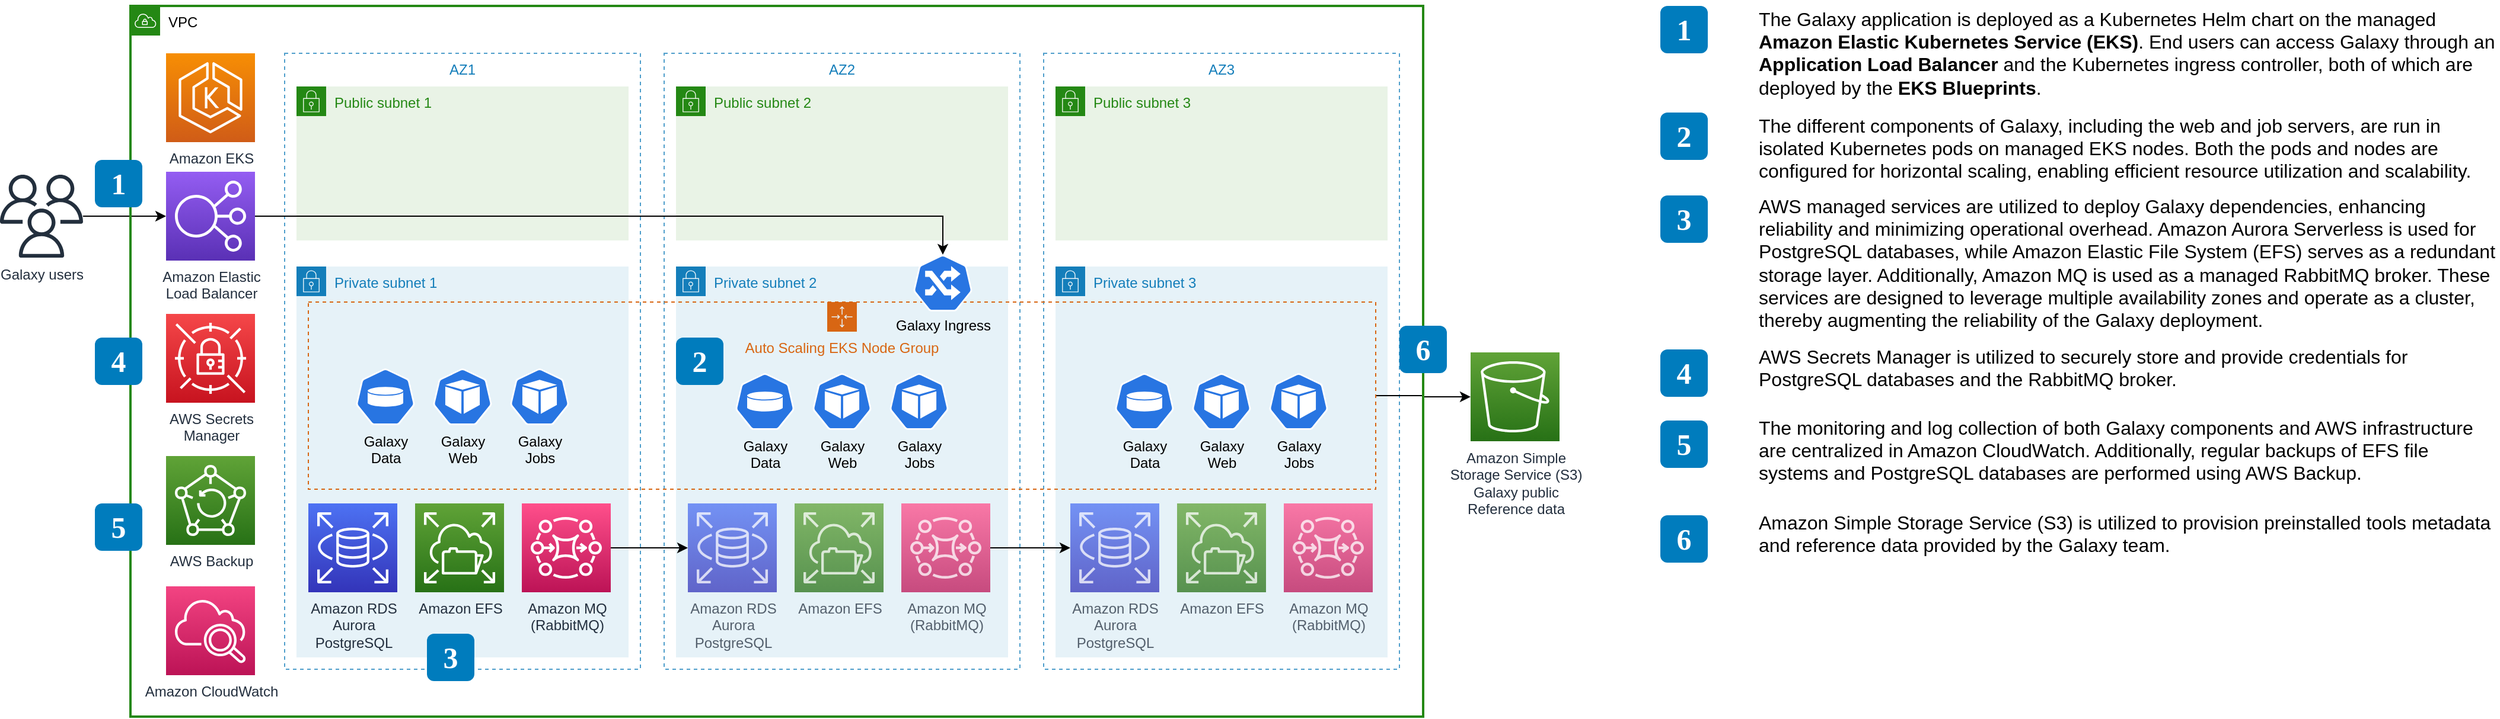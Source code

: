<mxfile version="21.2.8" type="device">
  <diagram id="w0DZg5gjDVX2U03j281X" name="Page-1">
    <mxGraphModel dx="2909" dy="1044" grid="1" gridSize="10" guides="1" tooltips="1" connect="1" arrows="1" fold="1" page="1" pageScale="1" pageWidth="1169" pageHeight="827" math="0" shadow="0">
      <root>
        <mxCell id="0" />
        <mxCell id="1" parent="0" />
        <mxCell id="V7J-wsQXkFmpivZZeLGF-42" value="AZ1" style="fillColor=none;strokeColor=#147EBA;dashed=1;verticalAlign=top;fontStyle=0;fontColor=#147EBA;opacity=75;" parent="1" vertex="1">
          <mxGeometry x="200" y="80" width="300" height="520" as="geometry" />
        </mxCell>
        <mxCell id="V7J-wsQXkFmpivZZeLGF-43" value="AZ2" style="fillColor=none;strokeColor=#147EBA;dashed=1;verticalAlign=top;fontStyle=0;fontColor=#147EBA;opacity=75;" parent="1" vertex="1">
          <mxGeometry x="520" y="80" width="300" height="520" as="geometry" />
        </mxCell>
        <mxCell id="V7J-wsQXkFmpivZZeLGF-44" value="AZ3" style="fillColor=none;strokeColor=#147EBA;dashed=1;verticalAlign=top;fontStyle=0;fontColor=#147EBA;opacity=75;" parent="1" vertex="1">
          <mxGeometry x="840" y="80" width="300" height="520" as="geometry" />
        </mxCell>
        <mxCell id="V7J-wsQXkFmpivZZeLGF-3" value="Public subnet 1" style="points=[[0,0],[0.25,0],[0.5,0],[0.75,0],[1,0],[1,0.25],[1,0.5],[1,0.75],[1,1],[0.75,1],[0.5,1],[0.25,1],[0,1],[0,0.75],[0,0.5],[0,0.25]];outlineConnect=0;gradientColor=none;html=1;whiteSpace=wrap;fontSize=12;fontStyle=0;container=1;pointerEvents=0;collapsible=0;recursiveResize=0;shape=mxgraph.aws4.group;grIcon=mxgraph.aws4.group_security_group;grStroke=0;strokeColor=#248814;fillColor=#E9F3E6;verticalAlign=top;align=left;spacingLeft=30;fontColor=#248814;dashed=0;" parent="1" vertex="1">
          <mxGeometry x="210" y="108" width="280" height="130" as="geometry" />
        </mxCell>
        <mxCell id="V7J-wsQXkFmpivZZeLGF-5" value="Public subnet 2" style="points=[[0,0],[0.25,0],[0.5,0],[0.75,0],[1,0],[1,0.25],[1,0.5],[1,0.75],[1,1],[0.75,1],[0.5,1],[0.25,1],[0,1],[0,0.75],[0,0.5],[0,0.25]];outlineConnect=0;gradientColor=none;html=1;whiteSpace=wrap;fontSize=12;fontStyle=0;container=1;pointerEvents=0;collapsible=0;recursiveResize=0;shape=mxgraph.aws4.group;grIcon=mxgraph.aws4.group_security_group;grStroke=0;strokeColor=#248814;fillColor=#E9F3E6;verticalAlign=top;align=left;spacingLeft=30;fontColor=#248814;dashed=0;" parent="1" vertex="1">
          <mxGeometry x="530" y="108" width="280" height="130" as="geometry" />
        </mxCell>
        <mxCell id="V7J-wsQXkFmpivZZeLGF-6" value="Private subnet 1" style="points=[[0,0],[0.25,0],[0.5,0],[0.75,0],[1,0],[1,0.25],[1,0.5],[1,0.75],[1,1],[0.75,1],[0.5,1],[0.25,1],[0,1],[0,0.75],[0,0.5],[0,0.25]];outlineConnect=0;gradientColor=none;html=1;whiteSpace=wrap;fontSize=12;fontStyle=0;container=1;pointerEvents=0;collapsible=0;recursiveResize=0;shape=mxgraph.aws4.group;grIcon=mxgraph.aws4.group_security_group;grStroke=0;strokeColor=#147EBA;fillColor=#E6F2F8;verticalAlign=top;align=left;spacingLeft=30;fontColor=#147EBA;dashed=0;" parent="1" vertex="1">
          <mxGeometry x="210" y="260" width="280" height="330" as="geometry" />
        </mxCell>
        <mxCell id="V7J-wsQXkFmpivZZeLGF-9" value="Amazon RDS &lt;br&gt;Aurora &lt;br&gt;PostgreSQL" style="sketch=0;points=[[0,0,0],[0.25,0,0],[0.5,0,0],[0.75,0,0],[1,0,0],[0,1,0],[0.25,1,0],[0.5,1,0],[0.75,1,0],[1,1,0],[0,0.25,0],[0,0.5,0],[0,0.75,0],[1,0.25,0],[1,0.5,0],[1,0.75,0]];outlineConnect=0;fontColor=#232F3E;gradientColor=#4D72F3;gradientDirection=north;fillColor=#3334B9;strokeColor=#ffffff;dashed=0;verticalLabelPosition=bottom;verticalAlign=top;align=center;html=1;fontSize=12;fontStyle=0;aspect=fixed;shape=mxgraph.aws4.resourceIcon;resIcon=mxgraph.aws4.rds;" parent="V7J-wsQXkFmpivZZeLGF-6" vertex="1">
          <mxGeometry x="10" y="200" width="75" height="75" as="geometry" />
        </mxCell>
        <mxCell id="V7J-wsQXkFmpivZZeLGF-11" value="Amazon EFS" style="sketch=0;points=[[0,0,0],[0.25,0,0],[0.5,0,0],[0.75,0,0],[1,0,0],[0,1,0],[0.25,1,0],[0.5,1,0],[0.75,1,0],[1,1,0],[0,0.25,0],[0,0.5,0],[0,0.75,0],[1,0.25,0],[1,0.5,0],[1,0.75,0]];outlineConnect=0;fontColor=#232F3E;gradientColor=#60A337;gradientDirection=north;fillColor=#277116;strokeColor=#ffffff;dashed=0;verticalLabelPosition=bottom;verticalAlign=top;align=center;html=1;fontSize=12;fontStyle=0;aspect=fixed;shape=mxgraph.aws4.resourceIcon;resIcon=mxgraph.aws4.elastic_file_system;" parent="V7J-wsQXkFmpivZZeLGF-6" vertex="1">
          <mxGeometry x="100" y="200" width="75" height="75" as="geometry" />
        </mxCell>
        <mxCell id="V7J-wsQXkFmpivZZeLGF-10" value="Amazon MQ &lt;br&gt;(RabbitMQ)" style="sketch=0;points=[[0,0,0],[0.25,0,0],[0.5,0,0],[0.75,0,0],[1,0,0],[0,1,0],[0.25,1,0],[0.5,1,0],[0.75,1,0],[1,1,0],[0,0.25,0],[0,0.5,0],[0,0.75,0],[1,0.25,0],[1,0.5,0],[1,0.75,0]];outlineConnect=0;fontColor=#232F3E;gradientColor=#FF4F8B;gradientDirection=north;fillColor=#BC1356;strokeColor=#ffffff;dashed=0;verticalLabelPosition=bottom;verticalAlign=top;align=center;html=1;fontSize=12;fontStyle=0;aspect=fixed;shape=mxgraph.aws4.resourceIcon;resIcon=mxgraph.aws4.mq;" parent="V7J-wsQXkFmpivZZeLGF-6" vertex="1">
          <mxGeometry x="190" y="200" width="75" height="75" as="geometry" />
        </mxCell>
        <mxCell id="V7J-wsQXkFmpivZZeLGF-16" value="Galaxy&lt;br&gt;Web" style="sketch=0;html=1;dashed=0;whitespace=wrap;fillColor=#2875E2;strokeColor=#ffffff;points=[[0.005,0.63,0],[0.1,0.2,0],[0.9,0.2,0],[0.5,0,0],[0.995,0.63,0],[0.72,0.99,0],[0.5,1,0],[0.28,0.99,0]];shape=mxgraph.kubernetes.icon;prIcon=pod;verticalAlign=top;labelPosition=center;verticalLabelPosition=bottom;align=center;" parent="V7J-wsQXkFmpivZZeLGF-6" vertex="1">
          <mxGeometry x="115" y="86" width="50" height="48" as="geometry" />
        </mxCell>
        <mxCell id="V7J-wsQXkFmpivZZeLGF-18" value="Galaxy&lt;br&gt;Data" style="sketch=0;html=1;dashed=0;whitespace=wrap;fillColor=#2875E2;strokeColor=#ffffff;points=[[0.005,0.63,0],[0.1,0.2,0],[0.9,0.2,0],[0.5,0,0],[0.995,0.63,0],[0.72,0.99,0],[0.5,1,0],[0.28,0.99,0]];shape=mxgraph.kubernetes.icon;prIcon=pv;labelPosition=center;verticalLabelPosition=bottom;align=center;verticalAlign=top;" parent="V7J-wsQXkFmpivZZeLGF-6" vertex="1">
          <mxGeometry x="50" y="86" width="50" height="48" as="geometry" />
        </mxCell>
        <mxCell id="V7J-wsQXkFmpivZZeLGF-41" style="edgeStyle=orthogonalEdgeStyle;rounded=0;orthogonalLoop=1;jettySize=auto;html=1;entryX=0;entryY=0.5;entryDx=0;entryDy=0;entryPerimeter=0;" parent="1" source="V7J-wsQXkFmpivZZeLGF-12" target="V7J-wsQXkFmpivZZeLGF-15" edge="1">
          <mxGeometry relative="1" as="geometry" />
        </mxCell>
        <mxCell id="V7J-wsQXkFmpivZZeLGF-12" value="Galaxy users" style="sketch=0;outlineConnect=0;fontColor=#232F3E;gradientColor=none;fillColor=#232F3D;strokeColor=none;dashed=0;verticalLabelPosition=bottom;verticalAlign=top;align=center;html=1;fontSize=12;fontStyle=0;aspect=fixed;pointerEvents=1;shape=mxgraph.aws4.users;" parent="1" vertex="1">
          <mxGeometry x="-40" y="182.5" width="70" height="70" as="geometry" />
        </mxCell>
        <mxCell id="rX8NNWfCMOwZKB90HBs3-8" style="edgeStyle=orthogonalEdgeStyle;rounded=0;orthogonalLoop=1;jettySize=auto;html=1;entryX=0.5;entryY=0;entryDx=0;entryDy=0;entryPerimeter=0;" parent="1" source="V7J-wsQXkFmpivZZeLGF-15" target="rX8NNWfCMOwZKB90HBs3-6" edge="1">
          <mxGeometry relative="1" as="geometry" />
        </mxCell>
        <mxCell id="V7J-wsQXkFmpivZZeLGF-20" value="Private subnet 2" style="points=[[0,0],[0.25,0],[0.5,0],[0.75,0],[1,0],[1,0.25],[1,0.5],[1,0.75],[1,1],[0.75,1],[0.5,1],[0.25,1],[0,1],[0,0.75],[0,0.5],[0,0.25]];outlineConnect=0;gradientColor=none;html=1;whiteSpace=wrap;fontSize=12;fontStyle=0;container=1;pointerEvents=0;collapsible=0;recursiveResize=0;shape=mxgraph.aws4.group;grIcon=mxgraph.aws4.group_security_group;grStroke=0;strokeColor=#147EBA;fillColor=#E6F2F8;verticalAlign=top;align=left;spacingLeft=30;fontColor=#147EBA;dashed=0;" parent="1" vertex="1">
          <mxGeometry x="530" y="260" width="280" height="330" as="geometry" />
        </mxCell>
        <mxCell id="V7J-wsQXkFmpivZZeLGF-21" value="Amazon RDS &lt;br&gt;Aurora &lt;br&gt;PostgreSQL" style="sketch=0;points=[[0,0,0],[0.25,0,0],[0.5,0,0],[0.75,0,0],[1,0,0],[0,1,0],[0.25,1,0],[0.5,1,0],[0.75,1,0],[1,1,0],[0,0.25,0],[0,0.5,0],[0,0.75,0],[1,0.25,0],[1,0.5,0],[1,0.75,0]];outlineConnect=0;fontColor=#232F3E;gradientColor=#4D72F3;gradientDirection=north;fillColor=#3334B9;strokeColor=#ffffff;dashed=0;verticalLabelPosition=bottom;verticalAlign=top;align=center;html=1;fontSize=12;fontStyle=0;aspect=fixed;shape=mxgraph.aws4.resourceIcon;resIcon=mxgraph.aws4.rds;textOpacity=75;opacity=75;" parent="V7J-wsQXkFmpivZZeLGF-20" vertex="1">
          <mxGeometry x="10" y="200" width="75" height="75" as="geometry" />
        </mxCell>
        <mxCell id="V7J-wsQXkFmpivZZeLGF-22" value="Amazon EFS" style="sketch=0;points=[[0,0,0],[0.25,0,0],[0.5,0,0],[0.75,0,0],[1,0,0],[0,1,0],[0.25,1,0],[0.5,1,0],[0.75,1,0],[1,1,0],[0,0.25,0],[0,0.5,0],[0,0.75,0],[1,0.25,0],[1,0.5,0],[1,0.75,0]];outlineConnect=0;fontColor=#232F3E;gradientColor=#60A337;gradientDirection=north;fillColor=#277116;strokeColor=#ffffff;dashed=0;verticalLabelPosition=bottom;verticalAlign=top;align=center;html=1;fontSize=12;fontStyle=0;aspect=fixed;shape=mxgraph.aws4.resourceIcon;resIcon=mxgraph.aws4.elastic_file_system;textOpacity=75;opacity=75;" parent="V7J-wsQXkFmpivZZeLGF-20" vertex="1">
          <mxGeometry x="100" y="200" width="75" height="75" as="geometry" />
        </mxCell>
        <mxCell id="V7J-wsQXkFmpivZZeLGF-23" value="Amazon MQ &lt;br&gt;(RabbitMQ)" style="sketch=0;points=[[0,0,0],[0.25,0,0],[0.5,0,0],[0.75,0,0],[1,0,0],[0,1,0],[0.25,1,0],[0.5,1,0],[0.75,1,0],[1,1,0],[0,0.25,0],[0,0.5,0],[0,0.75,0],[1,0.25,0],[1,0.5,0],[1,0.75,0]];outlineConnect=0;fontColor=#232F3E;gradientColor=#FF4F8B;gradientDirection=north;fillColor=#BC1356;strokeColor=#ffffff;dashed=0;verticalLabelPosition=bottom;verticalAlign=top;align=center;html=1;fontSize=12;fontStyle=0;aspect=fixed;shape=mxgraph.aws4.resourceIcon;resIcon=mxgraph.aws4.mq;textOpacity=75;opacity=75;" parent="V7J-wsQXkFmpivZZeLGF-20" vertex="1">
          <mxGeometry x="190" y="200" width="75" height="75" as="geometry" />
        </mxCell>
        <mxCell id="V7J-wsQXkFmpivZZeLGF-24" value="Galaxy&lt;br&gt;Web" style="sketch=0;html=1;dashed=0;whitespace=wrap;fillColor=#2875E2;strokeColor=#ffffff;points=[[0.005,0.63,0],[0.1,0.2,0],[0.9,0.2,0],[0.5,0,0],[0.995,0.63,0],[0.72,0.99,0],[0.5,1,0],[0.28,0.99,0]];shape=mxgraph.kubernetes.icon;prIcon=pod;verticalAlign=top;labelPosition=center;verticalLabelPosition=bottom;align=center;" parent="V7J-wsQXkFmpivZZeLGF-20" vertex="1">
          <mxGeometry x="115" y="90" width="50" height="48" as="geometry" />
        </mxCell>
        <mxCell id="V7J-wsQXkFmpivZZeLGF-25" value="Galaxy&lt;br&gt;Jobs" style="sketch=0;html=1;dashed=0;whitespace=wrap;fillColor=#2875E2;strokeColor=#ffffff;points=[[0.005,0.63,0],[0.1,0.2,0],[0.9,0.2,0],[0.5,0,0],[0.995,0.63,0],[0.72,0.99,0],[0.5,1,0],[0.28,0.99,0]];shape=mxgraph.kubernetes.icon;prIcon=pod;verticalAlign=top;labelPosition=center;verticalLabelPosition=bottom;align=center;" parent="V7J-wsQXkFmpivZZeLGF-20" vertex="1">
          <mxGeometry x="180" y="90" width="50" height="48" as="geometry" />
        </mxCell>
        <mxCell id="V7J-wsQXkFmpivZZeLGF-26" value="Galaxy&lt;br&gt;Data" style="sketch=0;html=1;dashed=0;whitespace=wrap;fillColor=#2875E2;strokeColor=#ffffff;points=[[0.005,0.63,0],[0.1,0.2,0],[0.9,0.2,0],[0.5,0,0],[0.995,0.63,0],[0.72,0.99,0],[0.5,1,0],[0.28,0.99,0]];shape=mxgraph.kubernetes.icon;prIcon=pv;labelPosition=center;verticalLabelPosition=bottom;align=center;verticalAlign=top;" parent="V7J-wsQXkFmpivZZeLGF-20" vertex="1">
          <mxGeometry x="50" y="90" width="50" height="48" as="geometry" />
        </mxCell>
        <mxCell id="V7J-wsQXkFmpivZZeLGF-27" value="Private subnet 3" style="points=[[0,0],[0.25,0],[0.5,0],[0.75,0],[1,0],[1,0.25],[1,0.5],[1,0.75],[1,1],[0.75,1],[0.5,1],[0.25,1],[0,1],[0,0.75],[0,0.5],[0,0.25]];outlineConnect=0;gradientColor=none;html=1;whiteSpace=wrap;fontSize=12;fontStyle=0;container=1;pointerEvents=0;collapsible=0;recursiveResize=0;shape=mxgraph.aws4.group;grIcon=mxgraph.aws4.group_security_group;grStroke=0;strokeColor=#147EBA;fillColor=#E6F2F8;verticalAlign=top;align=left;spacingLeft=30;fontColor=#147EBA;dashed=0;" parent="1" vertex="1">
          <mxGeometry x="850" y="260" width="280" height="330" as="geometry" />
        </mxCell>
        <mxCell id="V7J-wsQXkFmpivZZeLGF-28" value="Amazon RDS &lt;br&gt;Aurora &lt;br&gt;PostgreSQL" style="sketch=0;points=[[0,0,0],[0.25,0,0],[0.5,0,0],[0.75,0,0],[1,0,0],[0,1,0],[0.25,1,0],[0.5,1,0],[0.75,1,0],[1,1,0],[0,0.25,0],[0,0.5,0],[0,0.75,0],[1,0.25,0],[1,0.5,0],[1,0.75,0]];outlineConnect=0;fontColor=#232F3E;gradientColor=#4D72F3;gradientDirection=north;fillColor=#3334B9;strokeColor=#ffffff;dashed=0;verticalLabelPosition=bottom;verticalAlign=top;align=center;html=1;fontSize=12;fontStyle=0;aspect=fixed;shape=mxgraph.aws4.resourceIcon;resIcon=mxgraph.aws4.rds;opacity=75;textOpacity=75;" parent="V7J-wsQXkFmpivZZeLGF-27" vertex="1">
          <mxGeometry x="12.5" y="200" width="75" height="75" as="geometry" />
        </mxCell>
        <mxCell id="V7J-wsQXkFmpivZZeLGF-29" value="Amazon EFS" style="sketch=0;points=[[0,0,0],[0.25,0,0],[0.5,0,0],[0.75,0,0],[1,0,0],[0,1,0],[0.25,1,0],[0.5,1,0],[0.75,1,0],[1,1,0],[0,0.25,0],[0,0.5,0],[0,0.75,0],[1,0.25,0],[1,0.5,0],[1,0.75,0]];outlineConnect=0;fontColor=#232F3E;gradientColor=#60A337;gradientDirection=north;fillColor=#277116;strokeColor=#ffffff;dashed=0;verticalLabelPosition=bottom;verticalAlign=top;align=center;html=1;fontSize=12;fontStyle=0;aspect=fixed;shape=mxgraph.aws4.resourceIcon;resIcon=mxgraph.aws4.elastic_file_system;opacity=75;textOpacity=75;" parent="V7J-wsQXkFmpivZZeLGF-27" vertex="1">
          <mxGeometry x="102.5" y="200" width="75" height="75" as="geometry" />
        </mxCell>
        <mxCell id="V7J-wsQXkFmpivZZeLGF-30" value="Amazon MQ &lt;br&gt;(RabbitMQ)" style="sketch=0;points=[[0,0,0],[0.25,0,0],[0.5,0,0],[0.75,0,0],[1,0,0],[0,1,0],[0.25,1,0],[0.5,1,0],[0.75,1,0],[1,1,0],[0,0.25,0],[0,0.5,0],[0,0.75,0],[1,0.25,0],[1,0.5,0],[1,0.75,0]];outlineConnect=0;fontColor=#232F3E;gradientColor=#FF4F8B;gradientDirection=north;fillColor=#BC1356;strokeColor=#ffffff;dashed=0;verticalLabelPosition=bottom;verticalAlign=top;align=center;html=1;fontSize=12;fontStyle=0;aspect=fixed;shape=mxgraph.aws4.resourceIcon;resIcon=mxgraph.aws4.mq;opacity=75;textOpacity=75;" parent="V7J-wsQXkFmpivZZeLGF-27" vertex="1">
          <mxGeometry x="192.5" y="200" width="75" height="75" as="geometry" />
        </mxCell>
        <mxCell id="V7J-wsQXkFmpivZZeLGF-31" value="Galaxy&lt;br&gt;Web" style="sketch=0;html=1;dashed=0;whitespace=wrap;fillColor=#2875E2;strokeColor=#ffffff;points=[[0.005,0.63,0],[0.1,0.2,0],[0.9,0.2,0],[0.5,0,0],[0.995,0.63,0],[0.72,0.99,0],[0.5,1,0],[0.28,0.99,0]];shape=mxgraph.kubernetes.icon;prIcon=pod;verticalAlign=top;labelPosition=center;verticalLabelPosition=bottom;align=center;" parent="V7J-wsQXkFmpivZZeLGF-27" vertex="1">
          <mxGeometry x="115" y="90" width="50" height="48" as="geometry" />
        </mxCell>
        <mxCell id="V7J-wsQXkFmpivZZeLGF-32" value="Galaxy&lt;br&gt;Jobs" style="sketch=0;html=1;dashed=0;whitespace=wrap;fillColor=#2875E2;strokeColor=#ffffff;points=[[0.005,0.63,0],[0.1,0.2,0],[0.9,0.2,0],[0.5,0,0],[0.995,0.63,0],[0.72,0.99,0],[0.5,1,0],[0.28,0.99,0]];shape=mxgraph.kubernetes.icon;prIcon=pod;verticalAlign=top;labelPosition=center;verticalLabelPosition=bottom;align=center;" parent="V7J-wsQXkFmpivZZeLGF-27" vertex="1">
          <mxGeometry x="180" y="90" width="50" height="48" as="geometry" />
        </mxCell>
        <mxCell id="V7J-wsQXkFmpivZZeLGF-33" value="Galaxy&lt;br&gt;Data" style="sketch=0;html=1;dashed=0;whitespace=wrap;fillColor=#2875E2;strokeColor=#ffffff;points=[[0.005,0.63,0],[0.1,0.2,0],[0.9,0.2,0],[0.5,0,0],[0.995,0.63,0],[0.72,0.99,0],[0.5,1,0],[0.28,0.99,0]];shape=mxgraph.kubernetes.icon;prIcon=pv;labelPosition=center;verticalLabelPosition=bottom;align=center;verticalAlign=top;" parent="V7J-wsQXkFmpivZZeLGF-27" vertex="1">
          <mxGeometry x="50" y="90" width="50" height="48" as="geometry" />
        </mxCell>
        <mxCell id="V7J-wsQXkFmpivZZeLGF-45" style="edgeStyle=orthogonalEdgeStyle;rounded=0;orthogonalLoop=1;jettySize=auto;html=1;entryX=0;entryY=0.5;entryDx=0;entryDy=0;entryPerimeter=0;" parent="1" source="V7J-wsQXkFmpivZZeLGF-34" target="V7J-wsQXkFmpivZZeLGF-36" edge="1">
          <mxGeometry relative="1" as="geometry" />
        </mxCell>
        <mxCell id="V7J-wsQXkFmpivZZeLGF-34" value="Auto Scaling EKS Node Group" style="points=[[0,0],[0.25,0],[0.5,0],[0.75,0],[1,0],[1,0.25],[1,0.5],[1,0.75],[1,1],[0.75,1],[0.5,1],[0.25,1],[0,1],[0,0.75],[0,0.5],[0,0.25]];outlineConnect=0;gradientColor=none;html=1;whiteSpace=wrap;fontSize=12;fontStyle=0;container=1;pointerEvents=0;collapsible=0;recursiveResize=0;shape=mxgraph.aws4.groupCenter;grIcon=mxgraph.aws4.group_auto_scaling_group;grStroke=1;strokeColor=#D86613;fillColor=none;verticalAlign=top;align=center;fontColor=#D86613;dashed=1;spacingTop=25;" parent="1" vertex="1">
          <mxGeometry x="220" y="290" width="900" height="158" as="geometry" />
        </mxCell>
        <mxCell id="V7J-wsQXkFmpivZZeLGF-35" value="Public subnet 3" style="points=[[0,0],[0.25,0],[0.5,0],[0.75,0],[1,0],[1,0.25],[1,0.5],[1,0.75],[1,1],[0.75,1],[0.5,1],[0.25,1],[0,1],[0,0.75],[0,0.5],[0,0.25]];outlineConnect=0;gradientColor=none;html=1;whiteSpace=wrap;fontSize=12;fontStyle=0;container=1;pointerEvents=0;collapsible=0;recursiveResize=0;shape=mxgraph.aws4.group;grIcon=mxgraph.aws4.group_security_group;grStroke=0;strokeColor=#248814;fillColor=#E9F3E6;verticalAlign=top;align=left;spacingLeft=30;fontColor=#248814;dashed=0;" parent="1" vertex="1">
          <mxGeometry x="850" y="108" width="280" height="130" as="geometry" />
        </mxCell>
        <mxCell id="V7J-wsQXkFmpivZZeLGF-36" value="&lt;div&gt;Amazon Simple &lt;br&gt;&lt;/div&gt;&lt;div&gt;Storage Service (S3)&lt;/div&gt;Galaxy public&lt;br&gt;Reference data" style="sketch=0;points=[[0,0,0],[0.25,0,0],[0.5,0,0],[0.75,0,0],[1,0,0],[0,1,0],[0.25,1,0],[0.5,1,0],[0.75,1,0],[1,1,0],[0,0.25,0],[0,0.5,0],[0,0.75,0],[1,0.25,0],[1,0.5,0],[1,0.75,0]];outlineConnect=0;fontColor=#232F3E;gradientColor=#60A337;gradientDirection=north;fillColor=#277116;strokeColor=#ffffff;dashed=0;verticalLabelPosition=bottom;verticalAlign=top;align=center;html=1;fontSize=12;fontStyle=0;aspect=fixed;shape=mxgraph.aws4.resourceIcon;resIcon=mxgraph.aws4.s3;" parent="1" vertex="1">
          <mxGeometry x="1200" y="332.5" width="75" height="75" as="geometry" />
        </mxCell>
        <mxCell id="V7J-wsQXkFmpivZZeLGF-37" style="edgeStyle=orthogonalEdgeStyle;rounded=0;orthogonalLoop=1;jettySize=auto;html=1;entryX=0;entryY=0.5;entryDx=0;entryDy=0;entryPerimeter=0;" parent="1" source="V7J-wsQXkFmpivZZeLGF-10" target="V7J-wsQXkFmpivZZeLGF-21" edge="1">
          <mxGeometry relative="1" as="geometry" />
        </mxCell>
        <mxCell id="V7J-wsQXkFmpivZZeLGF-38" style="edgeStyle=orthogonalEdgeStyle;rounded=0;orthogonalLoop=1;jettySize=auto;html=1;" parent="1" source="V7J-wsQXkFmpivZZeLGF-23" target="V7J-wsQXkFmpivZZeLGF-28" edge="1">
          <mxGeometry relative="1" as="geometry" />
        </mxCell>
        <mxCell id="V7J-wsQXkFmpivZZeLGF-46" value="VPC" style="points=[[0,0],[0.25,0],[0.5,0],[0.75,0],[1,0],[1,0.25],[1,0.5],[1,0.75],[1,1],[0.75,1],[0.5,1],[0.25,1],[0,1],[0,0.75],[0,0.5],[0,0.25]];outlineConnect=0;gradientColor=none;html=1;whiteSpace=wrap;fontSize=12;fontStyle=0;container=1;pointerEvents=0;collapsible=0;recursiveResize=0;shape=mxgraph.aws4.group;grIcon=mxgraph.aws4.group_vpc;strokeColor=#248814;fillColor=none;verticalAlign=top;align=left;spacingLeft=30;fontColor=#000000;dashed=0;strokeWidth=2;" parent="1" vertex="1">
          <mxGeometry x="70" y="40" width="1090" height="600" as="geometry" />
        </mxCell>
        <mxCell id="jP9j9Yo7nXtIdC0VoG28-1" value="AWS Secrets&lt;br&gt;Manager" style="sketch=0;points=[[0,0,0],[0.25,0,0],[0.5,0,0],[0.75,0,0],[1,0,0],[0,1,0],[0.25,1,0],[0.5,1,0],[0.75,1,0],[1,1,0],[0,0.25,0],[0,0.5,0],[0,0.75,0],[1,0.25,0],[1,0.5,0],[1,0.75,0]];outlineConnect=0;fontColor=#232F3E;gradientColor=#F54749;gradientDirection=north;fillColor=#C7131F;strokeColor=#ffffff;dashed=0;verticalLabelPosition=bottom;verticalAlign=top;align=center;html=1;fontSize=12;fontStyle=0;aspect=fixed;shape=mxgraph.aws4.resourceIcon;resIcon=mxgraph.aws4.secrets_manager;" parent="V7J-wsQXkFmpivZZeLGF-46" vertex="1">
          <mxGeometry x="30" y="260" width="75" height="75" as="geometry" />
        </mxCell>
        <mxCell id="jP9j9Yo7nXtIdC0VoG28-2" value="AWS Backup" style="sketch=0;points=[[0,0,0],[0.25,0,0],[0.5,0,0],[0.75,0,0],[1,0,0],[0,1,0],[0.25,1,0],[0.5,1,0],[0.75,1,0],[1,1,0],[0,0.25,0],[0,0.5,0],[0,0.75,0],[1,0.25,0],[1,0.5,0],[1,0.75,0]];outlineConnect=0;fontColor=#232F3E;gradientColor=#60A337;gradientDirection=north;fillColor=#277116;strokeColor=#ffffff;dashed=0;verticalLabelPosition=bottom;verticalAlign=top;align=center;html=1;fontSize=12;fontStyle=0;aspect=fixed;shape=mxgraph.aws4.resourceIcon;resIcon=mxgraph.aws4.backup;" parent="V7J-wsQXkFmpivZZeLGF-46" vertex="1">
          <mxGeometry x="30" y="380" width="75" height="75" as="geometry" />
        </mxCell>
        <mxCell id="V7J-wsQXkFmpivZZeLGF-15" value="&lt;div&gt;Amazon Elastic&lt;/div&gt;&lt;div&gt;Load Balancer&lt;/div&gt;" style="sketch=0;points=[[0,0,0],[0.25,0,0],[0.5,0,0],[0.75,0,0],[1,0,0],[0,1,0],[0.25,1,0],[0.5,1,0],[0.75,1,0],[1,1,0],[0,0.25,0],[0,0.5,0],[0,0.75,0],[1,0.25,0],[1,0.5,0],[1,0.75,0]];outlineConnect=0;fontColor=#232F3E;gradientColor=#945DF2;gradientDirection=north;fillColor=#5A30B5;strokeColor=#ffffff;dashed=0;verticalLabelPosition=bottom;verticalAlign=top;align=center;html=1;fontSize=12;fontStyle=0;aspect=fixed;shape=mxgraph.aws4.resourceIcon;resIcon=mxgraph.aws4.elastic_load_balancing;" parent="V7J-wsQXkFmpivZZeLGF-46" vertex="1">
          <mxGeometry x="30" y="140" width="75" height="75" as="geometry" />
        </mxCell>
        <mxCell id="V7J-wsQXkFmpivZZeLGF-14" value="Amazon EKS" style="sketch=0;points=[[0,0,0],[0.25,0,0],[0.5,0,0],[0.75,0,0],[1,0,0],[0,1,0],[0.25,1,0],[0.5,1,0],[0.75,1,0],[1,1,0],[0,0.25,0],[0,0.5,0],[0,0.75,0],[1,0.25,0],[1,0.5,0],[1,0.75,0]];outlineConnect=0;fontColor=#232F3E;gradientColor=#F78E04;gradientDirection=north;fillColor=#D05C17;strokeColor=#ffffff;dashed=0;verticalLabelPosition=bottom;verticalAlign=top;align=center;html=1;fontSize=12;fontStyle=0;aspect=fixed;shape=mxgraph.aws4.resourceIcon;resIcon=mxgraph.aws4.eks;" parent="V7J-wsQXkFmpivZZeLGF-46" vertex="1">
          <mxGeometry x="30" y="40" width="75" height="75" as="geometry" />
        </mxCell>
        <mxCell id="jP9j9Yo7nXtIdC0VoG28-7" value="Amazon CloudWatch" style="sketch=0;points=[[0,0,0],[0.25,0,0],[0.5,0,0],[0.75,0,0],[1,0,0],[0,1,0],[0.25,1,0],[0.5,1,0],[0.75,1,0],[1,1,0],[0,0.25,0],[0,0.5,0],[0,0.75,0],[1,0.25,0],[1,0.5,0],[1,0.75,0]];points=[[0,0,0],[0.25,0,0],[0.5,0,0],[0.75,0,0],[1,0,0],[0,1,0],[0.25,1,0],[0.5,1,0],[0.75,1,0],[1,1,0],[0,0.25,0],[0,0.5,0],[0,0.75,0],[1,0.25,0],[1,0.5,0],[1,0.75,0]];outlineConnect=0;fontColor=#232F3E;gradientColor=#F34482;gradientDirection=north;fillColor=#BC1356;strokeColor=#ffffff;dashed=0;verticalLabelPosition=bottom;verticalAlign=top;align=center;html=1;fontSize=12;fontStyle=0;aspect=fixed;shape=mxgraph.aws4.resourceIcon;resIcon=mxgraph.aws4.cloudwatch_2;" parent="V7J-wsQXkFmpivZZeLGF-46" vertex="1">
          <mxGeometry x="30" y="490" width="75" height="75" as="geometry" />
        </mxCell>
        <mxCell id="rX8NNWfCMOwZKB90HBs3-6" value="&lt;br&gt;&lt;br&gt;&lt;br&gt;&lt;br&gt;&lt;br&gt;Galaxy Ingress" style="html=1;dashed=0;whitespace=wrap;fillColor=#2875E2;strokeColor=#ffffff;points=[[0.005,0.63,0],[0.1,0.2,0],[0.9,0.2,0],[0.5,0,0],[0.995,0.63,0],[0.72,0.99,0],[0.5,1,0],[0.28,0.99,0]];shape=mxgraph.kubernetes.icon;prIcon=ing" parent="1" vertex="1">
          <mxGeometry x="730" y="250" width="50" height="48" as="geometry" />
        </mxCell>
        <mxCell id="rX8NNWfCMOwZKB90HBs3-10" value="Galaxy&lt;br&gt;Jobs" style="sketch=0;html=1;dashed=0;whitespace=wrap;fillColor=#2875E2;strokeColor=#ffffff;points=[[0.005,0.63,0],[0.1,0.2,0],[0.9,0.2,0],[0.5,0,0],[0.995,0.63,0],[0.72,0.99,0],[0.5,1,0],[0.28,0.99,0]];shape=mxgraph.kubernetes.icon;prIcon=pod;verticalAlign=top;labelPosition=center;verticalLabelPosition=bottom;align=center;" parent="1" vertex="1">
          <mxGeometry x="390" y="346" width="50" height="48" as="geometry" />
        </mxCell>
        <mxCell id="jP9j9Yo7nXtIdC0VoG28-3" value="Steps" parent="0" />
        <mxCell id="jP9j9Yo7nXtIdC0VoG28-9" value="&lt;font color=&quot;#ffffff&quot; face=&quot;Amazon Ember&quot; style=&quot;font-size: 25px;&quot;&gt;&lt;b style=&quot;font-size: 25px;&quot;&gt;1&lt;/b&gt;&lt;/font&gt;" style="whiteSpace=wrap;html=1;aspect=fixed;rounded=1;fillColor=#007CBD;strokeColor=none;fontSize=25;fontFamily=Amazon Ember;" parent="jP9j9Yo7nXtIdC0VoG28-3" vertex="1">
          <mxGeometry x="1360" y="40" width="40" height="40" as="geometry" />
        </mxCell>
        <mxCell id="jP9j9Yo7nXtIdC0VoG28-10" value="&lt;font color=&quot;#ffffff&quot; face=&quot;Amazon Ember&quot; style=&quot;font-size: 25px&quot;&gt;&lt;b style=&quot;font-size: 25px&quot;&gt;2&lt;/b&gt;&lt;/font&gt;" style="whiteSpace=wrap;html=1;aspect=fixed;rounded=1;fillColor=#007CBD;strokeColor=none;fontSize=25;fontFamily=Amazon Ember;" parent="jP9j9Yo7nXtIdC0VoG28-3" vertex="1">
          <mxGeometry x="1360" y="130" width="40" height="40" as="geometry" />
        </mxCell>
        <mxCell id="jP9j9Yo7nXtIdC0VoG28-11" value="&lt;font color=&quot;#ffffff&quot; face=&quot;Amazon Ember&quot; style=&quot;font-size: 25px&quot;&gt;&lt;b style=&quot;font-size: 25px&quot;&gt;3&lt;/b&gt;&lt;/font&gt;" style="whiteSpace=wrap;html=1;aspect=fixed;rounded=1;fillColor=#007CBD;strokeColor=none;fontSize=25;fontFamily=Amazon Ember;" parent="jP9j9Yo7nXtIdC0VoG28-3" vertex="1">
          <mxGeometry x="1360" y="200" width="40" height="40" as="geometry" />
        </mxCell>
        <mxCell id="jP9j9Yo7nXtIdC0VoG28-12" value="&lt;font color=&quot;#ffffff&quot; face=&quot;Amazon Ember&quot; style=&quot;font-size: 25px&quot;&gt;&lt;b style=&quot;font-size: 25px&quot;&gt;4&lt;/b&gt;&lt;/font&gt;" style="whiteSpace=wrap;html=1;aspect=fixed;rounded=1;fillColor=#007CBD;strokeColor=none;fontSize=25;fontFamily=Amazon Ember;" parent="jP9j9Yo7nXtIdC0VoG28-3" vertex="1">
          <mxGeometry x="1360" y="330" width="40" height="40" as="geometry" />
        </mxCell>
        <mxCell id="jP9j9Yo7nXtIdC0VoG28-14" value="&lt;font color=&quot;#ffffff&quot; face=&quot;Amazon Ember&quot; style=&quot;font-size: 25px&quot;&gt;&lt;b style=&quot;font-size: 25px&quot;&gt;2&lt;/b&gt;&lt;/font&gt;" style="whiteSpace=wrap;html=1;aspect=fixed;rounded=1;fillColor=#007CBD;strokeColor=none;fontSize=25;fontFamily=Amazon Ember;" parent="jP9j9Yo7nXtIdC0VoG28-3" vertex="1">
          <mxGeometry x="530" y="320" width="40" height="40" as="geometry" />
        </mxCell>
        <mxCell id="jP9j9Yo7nXtIdC0VoG28-15" value="&lt;font color=&quot;#ffffff&quot; face=&quot;Amazon Ember&quot; style=&quot;font-size: 25px&quot;&gt;&lt;b style=&quot;font-size: 25px&quot;&gt;3&lt;/b&gt;&lt;/font&gt;" style="whiteSpace=wrap;html=1;aspect=fixed;rounded=1;fillColor=#007CBD;strokeColor=none;fontSize=25;fontFamily=Amazon Ember;" parent="jP9j9Yo7nXtIdC0VoG28-3" vertex="1">
          <mxGeometry x="320" y="570" width="40" height="40" as="geometry" />
        </mxCell>
        <mxCell id="jP9j9Yo7nXtIdC0VoG28-17" value="&lt;font color=&quot;#ffffff&quot; face=&quot;Amazon Ember&quot; style=&quot;font-size: 25px&quot;&gt;&lt;b style=&quot;font-size: 25px&quot;&gt;5&lt;/b&gt;&lt;/font&gt;" style="whiteSpace=wrap;html=1;aspect=fixed;rounded=1;fillColor=#007CBD;strokeColor=none;fontSize=25;fontFamily=Amazon Ember;" parent="jP9j9Yo7nXtIdC0VoG28-3" vertex="1">
          <mxGeometry x="1360" y="390" width="40" height="40" as="geometry" />
        </mxCell>
        <mxCell id="jP9j9Yo7nXtIdC0VoG28-18" value="&lt;font color=&quot;#ffffff&quot; face=&quot;Amazon Ember&quot; style=&quot;font-size: 25px&quot;&gt;&lt;b style=&quot;font-size: 25px&quot;&gt;6&lt;/b&gt;&lt;/font&gt;" style="whiteSpace=wrap;html=1;aspect=fixed;rounded=1;fillColor=#007CBD;strokeColor=none;fontSize=25;fontFamily=Amazon Ember;" parent="jP9j9Yo7nXtIdC0VoG28-3" vertex="1">
          <mxGeometry x="1360" y="470" width="40" height="40" as="geometry" />
        </mxCell>
        <mxCell id="jP9j9Yo7nXtIdC0VoG28-19" value="&lt;font color=&quot;#ffffff&quot; face=&quot;Amazon Ember&quot; style=&quot;font-size: 25px&quot;&gt;&lt;b style=&quot;font-size: 25px&quot;&gt;5&lt;/b&gt;&lt;/font&gt;" style="whiteSpace=wrap;html=1;aspect=fixed;rounded=1;fillColor=#007CBD;strokeColor=none;fontSize=25;fontFamily=Amazon Ember;" parent="jP9j9Yo7nXtIdC0VoG28-3" vertex="1">
          <mxGeometry x="40" y="460" width="40" height="40" as="geometry" />
        </mxCell>
        <mxCell id="jP9j9Yo7nXtIdC0VoG28-20" value="&lt;font color=&quot;#ffffff&quot; face=&quot;Amazon Ember&quot; style=&quot;font-size: 25px&quot;&gt;&lt;b style=&quot;font-size: 25px&quot;&gt;6&lt;/b&gt;&lt;/font&gt;" style="whiteSpace=wrap;html=1;aspect=fixed;rounded=1;fillColor=#007CBD;strokeColor=none;fontSize=25;fontFamily=Amazon Ember;" parent="jP9j9Yo7nXtIdC0VoG28-3" vertex="1">
          <mxGeometry x="1140" y="310" width="40" height="40" as="geometry" />
        </mxCell>
        <mxCell id="jP9j9Yo7nXtIdC0VoG28-22" value="The Galaxy application is deployed as a Kubernetes Helm chart on the managed &lt;b&gt;Amazon Elastic Kubernetes Service (EKS)&lt;/b&gt;. End users can access Galaxy through an &lt;b&gt;Application Load Balancer&lt;/b&gt; and the Kubernetes ingress controller, both of which are deployed by the &lt;b&gt;EKS Blueprints&lt;/b&gt;." style="text;html=1;strokeColor=none;fillColor=none;align=left;verticalAlign=top;whiteSpace=wrap;rounded=0;fontSize=16;fontColor=#000000;" parent="jP9j9Yo7nXtIdC0VoG28-3" vertex="1">
          <mxGeometry x="1441" y="35" width="626" height="95" as="geometry" />
        </mxCell>
        <mxCell id="jP9j9Yo7nXtIdC0VoG28-24" value="The different components of Galaxy, including the web and job servers, are run in isolated Kubernetes pods on managed EKS nodes. Both the pods and nodes are configured for horizontal scaling, enabling efficient resource utilization and scalability." style="text;html=1;strokeColor=none;fillColor=none;align=left;verticalAlign=top;whiteSpace=wrap;rounded=0;fontSize=16;fontColor=#000000;" parent="jP9j9Yo7nXtIdC0VoG28-3" vertex="1">
          <mxGeometry x="1441" y="125" width="626" height="95" as="geometry" />
        </mxCell>
        <mxCell id="jP9j9Yo7nXtIdC0VoG28-25" value="AWS managed services are utilized to deploy Galaxy dependencies, enhancing reliability and minimizing operational overhead. Amazon Aurora Serverless is used for PostgreSQL databases, while Amazon Elastic File System (EFS) serves as a redundant storage layer. Additionally, Amazon MQ is used as a managed RabbitMQ broker. These services are designed to leverage multiple availability zones and operate as a cluster, thereby augmenting the reliability of the Galaxy deployment." style="text;html=1;strokeColor=none;fillColor=none;align=left;verticalAlign=top;whiteSpace=wrap;rounded=0;fontSize=16;fontColor=#000000;" parent="jP9j9Yo7nXtIdC0VoG28-3" vertex="1">
          <mxGeometry x="1441" y="192.5" width="626" height="95" as="geometry" />
        </mxCell>
        <mxCell id="jP9j9Yo7nXtIdC0VoG28-26" value="AWS Secrets Manager is utilized to securely store and provide credentials for PostgreSQL databases and the RabbitMQ broker." style="text;html=1;strokeColor=none;fillColor=none;align=left;verticalAlign=top;whiteSpace=wrap;rounded=0;fontSize=16;fontColor=#000000;" parent="jP9j9Yo7nXtIdC0VoG28-3" vertex="1">
          <mxGeometry x="1441" y="320" width="626" height="50" as="geometry" />
        </mxCell>
        <mxCell id="jP9j9Yo7nXtIdC0VoG28-27" value="The monitoring and log collection of both Galaxy components and AWS infrastructure are centralized in Amazon CloudWatch. Additionally, regular backups of EFS file systems and PostgreSQL databases are performed using AWS Backup." style="text;html=1;strokeColor=none;fillColor=none;align=left;verticalAlign=top;whiteSpace=wrap;rounded=0;fontSize=16;fontColor=#000000;" parent="jP9j9Yo7nXtIdC0VoG28-3" vertex="1">
          <mxGeometry x="1441" y="380" width="626" height="70" as="geometry" />
        </mxCell>
        <mxCell id="jP9j9Yo7nXtIdC0VoG28-29" value="Amazon Simple Storage Service (S3) is utilized to provision preinstalled tools metadata and reference data provided by the Galaxy team." style="text;html=1;strokeColor=none;fillColor=none;align=left;verticalAlign=top;whiteSpace=wrap;rounded=0;fontSize=16;fontColor=#000000;" parent="jP9j9Yo7nXtIdC0VoG28-3" vertex="1">
          <mxGeometry x="1441" y="460" width="626" height="50" as="geometry" />
        </mxCell>
        <mxCell id="jP9j9Yo7nXtIdC0VoG28-16" value="&lt;font color=&quot;#ffffff&quot; face=&quot;Amazon Ember&quot; style=&quot;font-size: 25px&quot;&gt;&lt;b style=&quot;font-size: 25px&quot;&gt;4&lt;/b&gt;&lt;/font&gt;" style="whiteSpace=wrap;html=1;aspect=fixed;rounded=1;fillColor=#007CBD;strokeColor=none;fontSize=25;fontFamily=Amazon Ember;" parent="jP9j9Yo7nXtIdC0VoG28-3" vertex="1">
          <mxGeometry x="40" y="320" width="40" height="40" as="geometry" />
        </mxCell>
        <mxCell id="jP9j9Yo7nXtIdC0VoG28-13" value="&lt;font color=&quot;#ffffff&quot; face=&quot;Amazon Ember&quot; style=&quot;font-size: 25px;&quot;&gt;&lt;b style=&quot;font-size: 25px;&quot;&gt;1&lt;/b&gt;&lt;/font&gt;" style="whiteSpace=wrap;html=1;aspect=fixed;rounded=1;fillColor=#007CBD;strokeColor=none;fontSize=25;fontFamily=Amazon Ember;" parent="jP9j9Yo7nXtIdC0VoG28-3" vertex="1">
          <mxGeometry x="40" y="170" width="40" height="40" as="geometry" />
        </mxCell>
      </root>
    </mxGraphModel>
  </diagram>
</mxfile>
